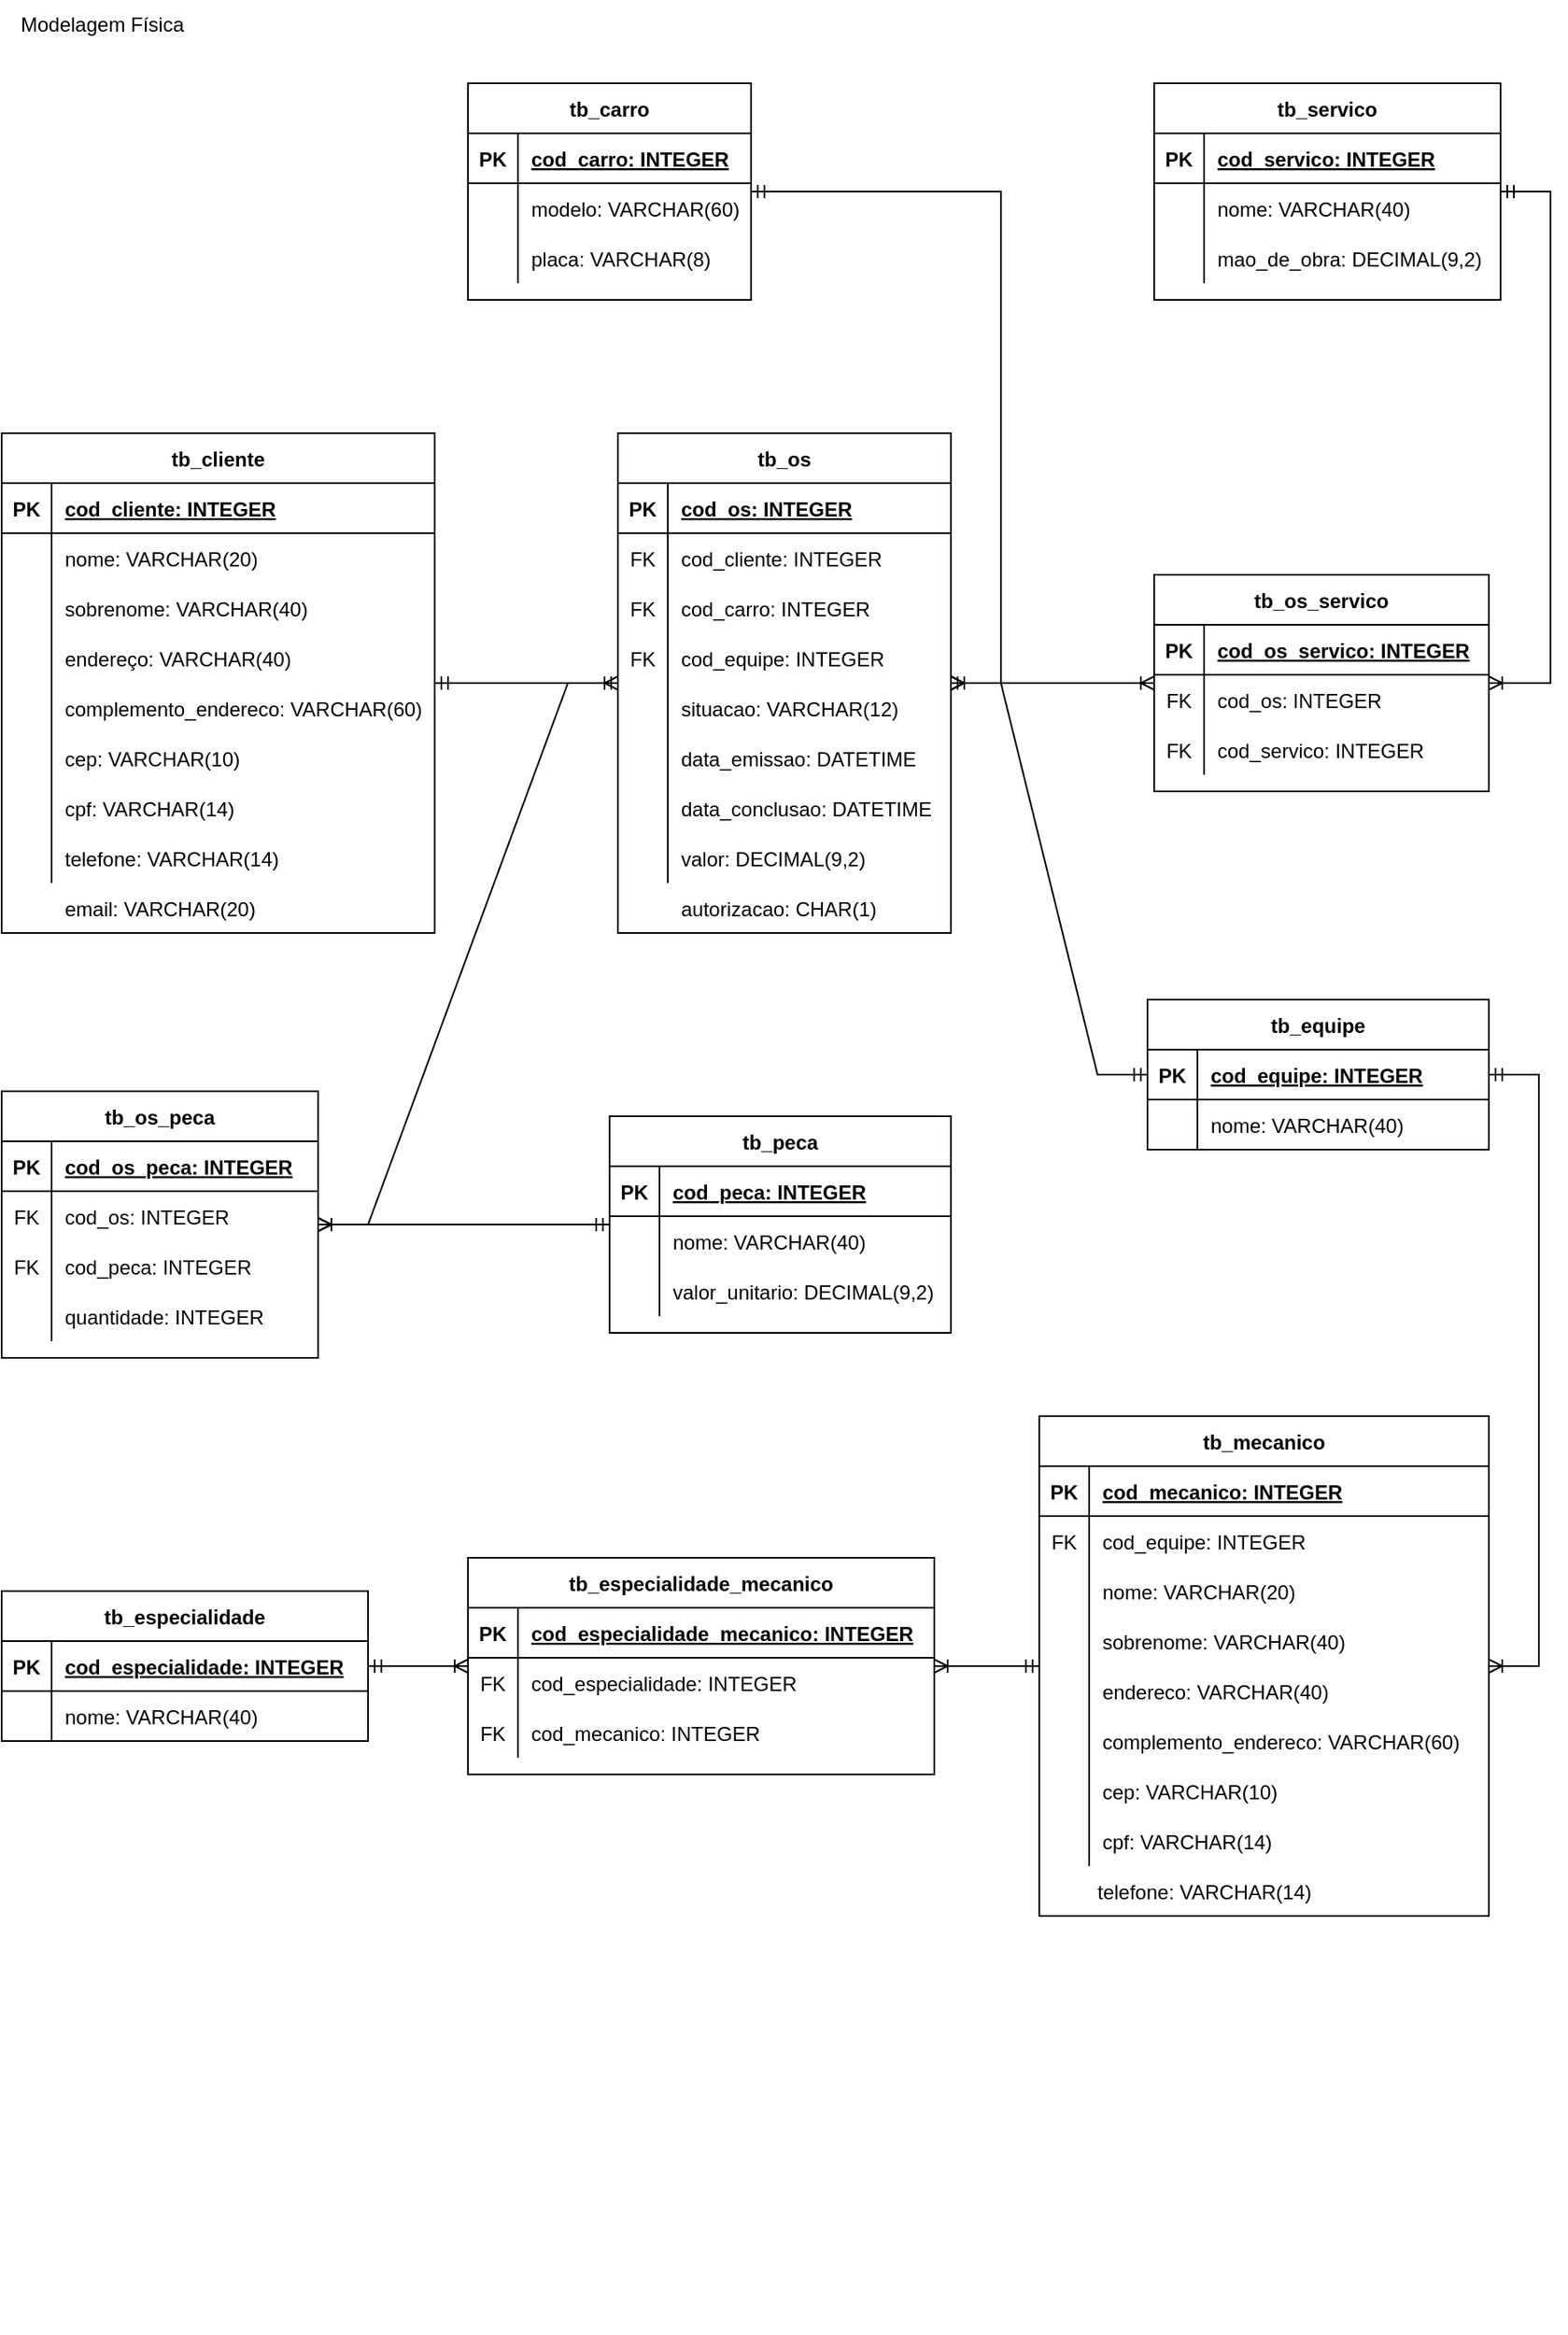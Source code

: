 <mxfile version="20.8.21" type="device"><diagram id="R2lEEEUBdFMjLlhIrx00" name="Page-1"><mxGraphModel dx="1970" dy="484" grid="1" gridSize="10" guides="1" tooltips="1" connect="1" arrows="1" fold="1" page="1" pageScale="1" pageWidth="850" pageHeight="1100" math="0" shadow="0" extFonts="Permanent Marker^https://fonts.googleapis.com/css?family=Permanent+Marker"><root><mxCell id="0"/><mxCell id="1" parent="0"/><mxCell id="kR7XuDyARgtKQcnC4l5c-128" value="Modelagem Física" style="text;html=1;align=center;verticalAlign=middle;resizable=0;points=[];autosize=1;strokeColor=none;fillColor=none;" parent="1" vertex="1"><mxGeometry x="-120" y="20" width="120" height="30" as="geometry"/></mxCell><mxCell id="8lU5Gevcw-4BUhV6_usn-103" value="tb_cliente" style="shape=table;startSize=30;container=1;collapsible=1;childLayout=tableLayout;fixedRows=1;rowLines=0;fontStyle=1;align=center;resizeLast=1;" parent="1" vertex="1"><mxGeometry x="-120" y="280" width="260" height="300" as="geometry"/></mxCell><mxCell id="8lU5Gevcw-4BUhV6_usn-104" value="" style="shape=tableRow;horizontal=0;startSize=0;swimlaneHead=0;swimlaneBody=0;fillColor=none;collapsible=0;dropTarget=0;points=[[0,0.5],[1,0.5]];portConstraint=eastwest;top=0;left=0;right=0;bottom=1;" parent="8lU5Gevcw-4BUhV6_usn-103" vertex="1"><mxGeometry y="30" width="260" height="30" as="geometry"/></mxCell><mxCell id="8lU5Gevcw-4BUhV6_usn-105" value="PK" style="shape=partialRectangle;connectable=0;fillColor=none;top=0;left=0;bottom=0;right=0;fontStyle=1;overflow=hidden;" parent="8lU5Gevcw-4BUhV6_usn-104" vertex="1"><mxGeometry width="30" height="30" as="geometry"><mxRectangle width="30" height="30" as="alternateBounds"/></mxGeometry></mxCell><mxCell id="8lU5Gevcw-4BUhV6_usn-106" value="cod_cliente: INTEGER" style="shape=partialRectangle;connectable=0;fillColor=none;top=0;left=0;bottom=0;right=0;align=left;spacingLeft=6;fontStyle=5;overflow=hidden;" parent="8lU5Gevcw-4BUhV6_usn-104" vertex="1"><mxGeometry x="30" width="230" height="30" as="geometry"><mxRectangle width="230" height="30" as="alternateBounds"/></mxGeometry></mxCell><mxCell id="8lU5Gevcw-4BUhV6_usn-107" value="" style="shape=tableRow;horizontal=0;startSize=0;swimlaneHead=0;swimlaneBody=0;fillColor=none;collapsible=0;dropTarget=0;points=[[0,0.5],[1,0.5]];portConstraint=eastwest;top=0;left=0;right=0;bottom=0;" parent="8lU5Gevcw-4BUhV6_usn-103" vertex="1"><mxGeometry y="60" width="260" height="30" as="geometry"/></mxCell><mxCell id="8lU5Gevcw-4BUhV6_usn-108" value="" style="shape=partialRectangle;connectable=0;fillColor=none;top=0;left=0;bottom=0;right=0;editable=1;overflow=hidden;" parent="8lU5Gevcw-4BUhV6_usn-107" vertex="1"><mxGeometry width="30" height="30" as="geometry"><mxRectangle width="30" height="30" as="alternateBounds"/></mxGeometry></mxCell><mxCell id="8lU5Gevcw-4BUhV6_usn-109" value="nome: VARCHAR(20)" style="shape=partialRectangle;connectable=0;fillColor=none;top=0;left=0;bottom=0;right=0;align=left;spacingLeft=6;overflow=hidden;" parent="8lU5Gevcw-4BUhV6_usn-107" vertex="1"><mxGeometry x="30" width="230" height="30" as="geometry"><mxRectangle width="230" height="30" as="alternateBounds"/></mxGeometry></mxCell><mxCell id="8lU5Gevcw-4BUhV6_usn-110" value="" style="shape=tableRow;horizontal=0;startSize=0;swimlaneHead=0;swimlaneBody=0;fillColor=none;collapsible=0;dropTarget=0;points=[[0,0.5],[1,0.5]];portConstraint=eastwest;top=0;left=0;right=0;bottom=0;" parent="8lU5Gevcw-4BUhV6_usn-103" vertex="1"><mxGeometry y="90" width="260" height="30" as="geometry"/></mxCell><mxCell id="8lU5Gevcw-4BUhV6_usn-111" value="" style="shape=partialRectangle;connectable=0;fillColor=none;top=0;left=0;bottom=0;right=0;editable=1;overflow=hidden;" parent="8lU5Gevcw-4BUhV6_usn-110" vertex="1"><mxGeometry width="30" height="30" as="geometry"><mxRectangle width="30" height="30" as="alternateBounds"/></mxGeometry></mxCell><mxCell id="8lU5Gevcw-4BUhV6_usn-112" value="sobrenome: VARCHAR(40)" style="shape=partialRectangle;connectable=0;fillColor=none;top=0;left=0;bottom=0;right=0;align=left;spacingLeft=6;overflow=hidden;" parent="8lU5Gevcw-4BUhV6_usn-110" vertex="1"><mxGeometry x="30" width="230" height="30" as="geometry"><mxRectangle width="230" height="30" as="alternateBounds"/></mxGeometry></mxCell><mxCell id="8lU5Gevcw-4BUhV6_usn-113" value="" style="shape=tableRow;horizontal=0;startSize=0;swimlaneHead=0;swimlaneBody=0;fillColor=none;collapsible=0;dropTarget=0;points=[[0,0.5],[1,0.5]];portConstraint=eastwest;top=0;left=0;right=0;bottom=0;" parent="8lU5Gevcw-4BUhV6_usn-103" vertex="1"><mxGeometry y="120" width="260" height="30" as="geometry"/></mxCell><mxCell id="8lU5Gevcw-4BUhV6_usn-114" value="" style="shape=partialRectangle;connectable=0;fillColor=none;top=0;left=0;bottom=0;right=0;editable=1;overflow=hidden;" parent="8lU5Gevcw-4BUhV6_usn-113" vertex="1"><mxGeometry width="30" height="30" as="geometry"><mxRectangle width="30" height="30" as="alternateBounds"/></mxGeometry></mxCell><mxCell id="8lU5Gevcw-4BUhV6_usn-115" value="endereço: VARCHAR(40)" style="shape=partialRectangle;connectable=0;fillColor=none;top=0;left=0;bottom=0;right=0;align=left;spacingLeft=6;overflow=hidden;" parent="8lU5Gevcw-4BUhV6_usn-113" vertex="1"><mxGeometry x="30" width="230" height="30" as="geometry"><mxRectangle width="230" height="30" as="alternateBounds"/></mxGeometry></mxCell><mxCell id="8lU5Gevcw-4BUhV6_usn-116" value="" style="shape=tableRow;horizontal=0;startSize=0;swimlaneHead=0;swimlaneBody=0;fillColor=none;collapsible=0;dropTarget=0;points=[[0,0.5],[1,0.5]];portConstraint=eastwest;top=0;left=0;right=0;bottom=0;" parent="8lU5Gevcw-4BUhV6_usn-103" vertex="1"><mxGeometry y="150" width="260" height="30" as="geometry"/></mxCell><mxCell id="8lU5Gevcw-4BUhV6_usn-117" value="" style="shape=partialRectangle;connectable=0;fillColor=none;top=0;left=0;bottom=0;right=0;editable=1;overflow=hidden;" parent="8lU5Gevcw-4BUhV6_usn-116" vertex="1"><mxGeometry width="30" height="30" as="geometry"><mxRectangle width="30" height="30" as="alternateBounds"/></mxGeometry></mxCell><mxCell id="8lU5Gevcw-4BUhV6_usn-118" value="complemento_endereco: VARCHAR(60)" style="shape=partialRectangle;connectable=0;fillColor=none;top=0;left=0;bottom=0;right=0;align=left;spacingLeft=6;overflow=hidden;" parent="8lU5Gevcw-4BUhV6_usn-116" vertex="1"><mxGeometry x="30" width="230" height="30" as="geometry"><mxRectangle width="230" height="30" as="alternateBounds"/></mxGeometry></mxCell><mxCell id="8lU5Gevcw-4BUhV6_usn-119" value="" style="shape=tableRow;horizontal=0;startSize=0;swimlaneHead=0;swimlaneBody=0;fillColor=none;collapsible=0;dropTarget=0;points=[[0,0.5],[1,0.5]];portConstraint=eastwest;top=0;left=0;right=0;bottom=0;" parent="8lU5Gevcw-4BUhV6_usn-103" vertex="1"><mxGeometry y="180" width="260" height="30" as="geometry"/></mxCell><mxCell id="8lU5Gevcw-4BUhV6_usn-120" value="" style="shape=partialRectangle;connectable=0;fillColor=none;top=0;left=0;bottom=0;right=0;editable=1;overflow=hidden;" parent="8lU5Gevcw-4BUhV6_usn-119" vertex="1"><mxGeometry width="30" height="30" as="geometry"><mxRectangle width="30" height="30" as="alternateBounds"/></mxGeometry></mxCell><mxCell id="8lU5Gevcw-4BUhV6_usn-121" value="cep: VARCHAR(10)" style="shape=partialRectangle;connectable=0;fillColor=none;top=0;left=0;bottom=0;right=0;align=left;spacingLeft=6;overflow=hidden;" parent="8lU5Gevcw-4BUhV6_usn-119" vertex="1"><mxGeometry x="30" width="230" height="30" as="geometry"><mxRectangle width="230" height="30" as="alternateBounds"/></mxGeometry></mxCell><mxCell id="8lU5Gevcw-4BUhV6_usn-122" value="" style="shape=tableRow;horizontal=0;startSize=0;swimlaneHead=0;swimlaneBody=0;fillColor=none;collapsible=0;dropTarget=0;points=[[0,0.5],[1,0.5]];portConstraint=eastwest;top=0;left=0;right=0;bottom=0;" parent="8lU5Gevcw-4BUhV6_usn-103" vertex="1"><mxGeometry y="210" width="260" height="30" as="geometry"/></mxCell><mxCell id="8lU5Gevcw-4BUhV6_usn-123" value="" style="shape=partialRectangle;connectable=0;fillColor=none;top=0;left=0;bottom=0;right=0;editable=1;overflow=hidden;" parent="8lU5Gevcw-4BUhV6_usn-122" vertex="1"><mxGeometry width="30" height="30" as="geometry"><mxRectangle width="30" height="30" as="alternateBounds"/></mxGeometry></mxCell><mxCell id="8lU5Gevcw-4BUhV6_usn-124" value="cpf: VARCHAR(14)" style="shape=partialRectangle;connectable=0;fillColor=none;top=0;left=0;bottom=0;right=0;align=left;spacingLeft=6;overflow=hidden;" parent="8lU5Gevcw-4BUhV6_usn-122" vertex="1"><mxGeometry x="30" width="230" height="30" as="geometry"><mxRectangle width="230" height="30" as="alternateBounds"/></mxGeometry></mxCell><mxCell id="8lU5Gevcw-4BUhV6_usn-125" value="" style="shape=tableRow;horizontal=0;startSize=0;swimlaneHead=0;swimlaneBody=0;fillColor=none;collapsible=0;dropTarget=0;points=[[0,0.5],[1,0.5]];portConstraint=eastwest;top=0;left=0;right=0;bottom=0;" parent="8lU5Gevcw-4BUhV6_usn-103" vertex="1"><mxGeometry y="240" width="260" height="30" as="geometry"/></mxCell><mxCell id="8lU5Gevcw-4BUhV6_usn-126" value="" style="shape=partialRectangle;connectable=0;fillColor=none;top=0;left=0;bottom=0;right=0;editable=1;overflow=hidden;" parent="8lU5Gevcw-4BUhV6_usn-125" vertex="1"><mxGeometry width="30" height="30" as="geometry"><mxRectangle width="30" height="30" as="alternateBounds"/></mxGeometry></mxCell><mxCell id="8lU5Gevcw-4BUhV6_usn-127" value="telefone: VARCHAR(14)" style="shape=partialRectangle;connectable=0;fillColor=none;top=0;left=0;bottom=0;right=0;align=left;spacingLeft=6;overflow=hidden;" parent="8lU5Gevcw-4BUhV6_usn-125" vertex="1"><mxGeometry x="30" width="230" height="30" as="geometry"><mxRectangle width="230" height="30" as="alternateBounds"/></mxGeometry></mxCell><mxCell id="8lU5Gevcw-4BUhV6_usn-128" value="tb_carro" style="shape=table;startSize=30;container=1;collapsible=1;childLayout=tableLayout;fixedRows=1;rowLines=0;fontStyle=1;align=center;resizeLast=1;" parent="1" vertex="1"><mxGeometry x="160" y="70" width="170" height="130" as="geometry"/></mxCell><mxCell id="8lU5Gevcw-4BUhV6_usn-129" value="" style="shape=tableRow;horizontal=0;startSize=0;swimlaneHead=0;swimlaneBody=0;fillColor=none;collapsible=0;dropTarget=0;points=[[0,0.5],[1,0.5]];portConstraint=eastwest;top=0;left=0;right=0;bottom=1;" parent="8lU5Gevcw-4BUhV6_usn-128" vertex="1"><mxGeometry y="30" width="170" height="30" as="geometry"/></mxCell><mxCell id="8lU5Gevcw-4BUhV6_usn-130" value="PK" style="shape=partialRectangle;connectable=0;fillColor=none;top=0;left=0;bottom=0;right=0;fontStyle=1;overflow=hidden;" parent="8lU5Gevcw-4BUhV6_usn-129" vertex="1"><mxGeometry width="30" height="30" as="geometry"><mxRectangle width="30" height="30" as="alternateBounds"/></mxGeometry></mxCell><mxCell id="8lU5Gevcw-4BUhV6_usn-131" value="cod_carro: INTEGER" style="shape=partialRectangle;connectable=0;fillColor=none;top=0;left=0;bottom=0;right=0;align=left;spacingLeft=6;fontStyle=5;overflow=hidden;" parent="8lU5Gevcw-4BUhV6_usn-129" vertex="1"><mxGeometry x="30" width="140" height="30" as="geometry"><mxRectangle width="140" height="30" as="alternateBounds"/></mxGeometry></mxCell><mxCell id="8lU5Gevcw-4BUhV6_usn-138" value="" style="shape=tableRow;horizontal=0;startSize=0;swimlaneHead=0;swimlaneBody=0;fillColor=none;collapsible=0;dropTarget=0;points=[[0,0.5],[1,0.5]];portConstraint=eastwest;top=0;left=0;right=0;bottom=0;" parent="8lU5Gevcw-4BUhV6_usn-128" vertex="1"><mxGeometry y="60" width="170" height="30" as="geometry"/></mxCell><mxCell id="8lU5Gevcw-4BUhV6_usn-139" value="" style="shape=partialRectangle;connectable=0;fillColor=none;top=0;left=0;bottom=0;right=0;editable=1;overflow=hidden;" parent="8lU5Gevcw-4BUhV6_usn-138" vertex="1"><mxGeometry width="30" height="30" as="geometry"><mxRectangle width="30" height="30" as="alternateBounds"/></mxGeometry></mxCell><mxCell id="8lU5Gevcw-4BUhV6_usn-140" value="modelo: VARCHAR(60)" style="shape=partialRectangle;connectable=0;fillColor=none;top=0;left=0;bottom=0;right=0;align=left;spacingLeft=6;overflow=hidden;" parent="8lU5Gevcw-4BUhV6_usn-138" vertex="1"><mxGeometry x="30" width="140" height="30" as="geometry"><mxRectangle width="140" height="30" as="alternateBounds"/></mxGeometry></mxCell><mxCell id="8lU5Gevcw-4BUhV6_usn-141" value="" style="shape=tableRow;horizontal=0;startSize=0;swimlaneHead=0;swimlaneBody=0;fillColor=none;collapsible=0;dropTarget=0;points=[[0,0.5],[1,0.5]];portConstraint=eastwest;top=0;left=0;right=0;bottom=0;" parent="8lU5Gevcw-4BUhV6_usn-128" vertex="1"><mxGeometry y="90" width="170" height="30" as="geometry"/></mxCell><mxCell id="8lU5Gevcw-4BUhV6_usn-142" value="" style="shape=partialRectangle;connectable=0;fillColor=none;top=0;left=0;bottom=0;right=0;editable=1;overflow=hidden;" parent="8lU5Gevcw-4BUhV6_usn-141" vertex="1"><mxGeometry width="30" height="30" as="geometry"><mxRectangle width="30" height="30" as="alternateBounds"/></mxGeometry></mxCell><mxCell id="8lU5Gevcw-4BUhV6_usn-143" value="placa: VARCHAR(8)" style="shape=partialRectangle;connectable=0;fillColor=none;top=0;left=0;bottom=0;right=0;align=left;spacingLeft=6;overflow=hidden;" parent="8lU5Gevcw-4BUhV6_usn-141" vertex="1"><mxGeometry x="30" width="140" height="30" as="geometry"><mxRectangle width="140" height="30" as="alternateBounds"/></mxGeometry></mxCell><mxCell id="8lU5Gevcw-4BUhV6_usn-153" value="tb_os_servico" style="shape=table;startSize=30;container=1;collapsible=1;childLayout=tableLayout;fixedRows=1;rowLines=0;fontStyle=1;align=center;resizeLast=1;" parent="1" vertex="1"><mxGeometry x="572" y="365" width="201" height="130" as="geometry"/></mxCell><mxCell id="8lU5Gevcw-4BUhV6_usn-154" value="" style="shape=tableRow;horizontal=0;startSize=0;swimlaneHead=0;swimlaneBody=0;fillColor=none;collapsible=0;dropTarget=0;points=[[0,0.5],[1,0.5]];portConstraint=eastwest;top=0;left=0;right=0;bottom=1;" parent="8lU5Gevcw-4BUhV6_usn-153" vertex="1"><mxGeometry y="30" width="201" height="30" as="geometry"/></mxCell><mxCell id="8lU5Gevcw-4BUhV6_usn-155" value="PK" style="shape=partialRectangle;connectable=0;fillColor=none;top=0;left=0;bottom=0;right=0;fontStyle=1;overflow=hidden;" parent="8lU5Gevcw-4BUhV6_usn-154" vertex="1"><mxGeometry width="30" height="30" as="geometry"><mxRectangle width="30" height="30" as="alternateBounds"/></mxGeometry></mxCell><mxCell id="8lU5Gevcw-4BUhV6_usn-156" value="cod_os_servico: INTEGER" style="shape=partialRectangle;connectable=0;fillColor=none;top=0;left=0;bottom=0;right=0;align=left;spacingLeft=6;fontStyle=5;overflow=hidden;" parent="8lU5Gevcw-4BUhV6_usn-154" vertex="1"><mxGeometry x="30" width="171" height="30" as="geometry"><mxRectangle width="171" height="30" as="alternateBounds"/></mxGeometry></mxCell><mxCell id="8lU5Gevcw-4BUhV6_usn-157" value="" style="shape=tableRow;horizontal=0;startSize=0;swimlaneHead=0;swimlaneBody=0;fillColor=none;collapsible=0;dropTarget=0;points=[[0,0.5],[1,0.5]];portConstraint=eastwest;top=0;left=0;right=0;bottom=0;" parent="8lU5Gevcw-4BUhV6_usn-153" vertex="1"><mxGeometry y="60" width="201" height="30" as="geometry"/></mxCell><mxCell id="8lU5Gevcw-4BUhV6_usn-158" value="FK" style="shape=partialRectangle;connectable=0;fillColor=none;top=0;left=0;bottom=0;right=0;editable=1;overflow=hidden;" parent="8lU5Gevcw-4BUhV6_usn-157" vertex="1"><mxGeometry width="30" height="30" as="geometry"><mxRectangle width="30" height="30" as="alternateBounds"/></mxGeometry></mxCell><mxCell id="8lU5Gevcw-4BUhV6_usn-159" value="cod_os: INTEGER" style="shape=partialRectangle;connectable=0;fillColor=none;top=0;left=0;bottom=0;right=0;align=left;spacingLeft=6;overflow=hidden;" parent="8lU5Gevcw-4BUhV6_usn-157" vertex="1"><mxGeometry x="30" width="171" height="30" as="geometry"><mxRectangle width="171" height="30" as="alternateBounds"/></mxGeometry></mxCell><mxCell id="8lU5Gevcw-4BUhV6_usn-160" value="" style="shape=tableRow;horizontal=0;startSize=0;swimlaneHead=0;swimlaneBody=0;fillColor=none;collapsible=0;dropTarget=0;points=[[0,0.5],[1,0.5]];portConstraint=eastwest;top=0;left=0;right=0;bottom=0;" parent="8lU5Gevcw-4BUhV6_usn-153" vertex="1"><mxGeometry y="90" width="201" height="30" as="geometry"/></mxCell><mxCell id="8lU5Gevcw-4BUhV6_usn-161" value="FK" style="shape=partialRectangle;connectable=0;fillColor=none;top=0;left=0;bottom=0;right=0;editable=1;overflow=hidden;" parent="8lU5Gevcw-4BUhV6_usn-160" vertex="1"><mxGeometry width="30" height="30" as="geometry"><mxRectangle width="30" height="30" as="alternateBounds"/></mxGeometry></mxCell><mxCell id="8lU5Gevcw-4BUhV6_usn-162" value="cod_servico: INTEGER" style="shape=partialRectangle;connectable=0;fillColor=none;top=0;left=0;bottom=0;right=0;align=left;spacingLeft=6;overflow=hidden;" parent="8lU5Gevcw-4BUhV6_usn-160" vertex="1"><mxGeometry x="30" width="171" height="30" as="geometry"><mxRectangle width="171" height="30" as="alternateBounds"/></mxGeometry></mxCell><mxCell id="_BoU_bPB3XrLLMUy5Pug-1" value="tb_os_peca" style="shape=table;startSize=30;container=1;collapsible=1;childLayout=tableLayout;fixedRows=1;rowLines=0;fontStyle=1;align=center;resizeLast=1;" parent="1" vertex="1"><mxGeometry x="-120" y="675" width="190" height="160" as="geometry"/></mxCell><mxCell id="_BoU_bPB3XrLLMUy5Pug-2" value="" style="shape=tableRow;horizontal=0;startSize=0;swimlaneHead=0;swimlaneBody=0;fillColor=none;collapsible=0;dropTarget=0;points=[[0,0.5],[1,0.5]];portConstraint=eastwest;top=0;left=0;right=0;bottom=1;" parent="_BoU_bPB3XrLLMUy5Pug-1" vertex="1"><mxGeometry y="30" width="190" height="30" as="geometry"/></mxCell><mxCell id="_BoU_bPB3XrLLMUy5Pug-3" value="PK" style="shape=partialRectangle;connectable=0;fillColor=none;top=0;left=0;bottom=0;right=0;fontStyle=1;overflow=hidden;" parent="_BoU_bPB3XrLLMUy5Pug-2" vertex="1"><mxGeometry width="30" height="30" as="geometry"><mxRectangle width="30" height="30" as="alternateBounds"/></mxGeometry></mxCell><mxCell id="_BoU_bPB3XrLLMUy5Pug-4" value="cod_os_peca: INTEGER" style="shape=partialRectangle;connectable=0;fillColor=none;top=0;left=0;bottom=0;right=0;align=left;spacingLeft=6;fontStyle=5;overflow=hidden;" parent="_BoU_bPB3XrLLMUy5Pug-2" vertex="1"><mxGeometry x="30" width="160" height="30" as="geometry"><mxRectangle width="160" height="30" as="alternateBounds"/></mxGeometry></mxCell><mxCell id="_BoU_bPB3XrLLMUy5Pug-5" value="" style="shape=tableRow;horizontal=0;startSize=0;swimlaneHead=0;swimlaneBody=0;fillColor=none;collapsible=0;dropTarget=0;points=[[0,0.5],[1,0.5]];portConstraint=eastwest;top=0;left=0;right=0;bottom=0;" parent="_BoU_bPB3XrLLMUy5Pug-1" vertex="1"><mxGeometry y="60" width="190" height="30" as="geometry"/></mxCell><mxCell id="_BoU_bPB3XrLLMUy5Pug-6" value="FK" style="shape=partialRectangle;connectable=0;fillColor=none;top=0;left=0;bottom=0;right=0;editable=1;overflow=hidden;" parent="_BoU_bPB3XrLLMUy5Pug-5" vertex="1"><mxGeometry width="30" height="30" as="geometry"><mxRectangle width="30" height="30" as="alternateBounds"/></mxGeometry></mxCell><mxCell id="_BoU_bPB3XrLLMUy5Pug-7" value="cod_os: INTEGER" style="shape=partialRectangle;connectable=0;fillColor=none;top=0;left=0;bottom=0;right=0;align=left;spacingLeft=6;overflow=hidden;" parent="_BoU_bPB3XrLLMUy5Pug-5" vertex="1"><mxGeometry x="30" width="160" height="30" as="geometry"><mxRectangle width="160" height="30" as="alternateBounds"/></mxGeometry></mxCell><mxCell id="_BoU_bPB3XrLLMUy5Pug-8" value="" style="shape=tableRow;horizontal=0;startSize=0;swimlaneHead=0;swimlaneBody=0;fillColor=none;collapsible=0;dropTarget=0;points=[[0,0.5],[1,0.5]];portConstraint=eastwest;top=0;left=0;right=0;bottom=0;" parent="_BoU_bPB3XrLLMUy5Pug-1" vertex="1"><mxGeometry y="90" width="190" height="30" as="geometry"/></mxCell><mxCell id="_BoU_bPB3XrLLMUy5Pug-9" value="FK" style="shape=partialRectangle;connectable=0;fillColor=none;top=0;left=0;bottom=0;right=0;editable=1;overflow=hidden;" parent="_BoU_bPB3XrLLMUy5Pug-8" vertex="1"><mxGeometry width="30" height="30" as="geometry"><mxRectangle width="30" height="30" as="alternateBounds"/></mxGeometry></mxCell><mxCell id="_BoU_bPB3XrLLMUy5Pug-10" value="cod_peca: INTEGER" style="shape=partialRectangle;connectable=0;fillColor=none;top=0;left=0;bottom=0;right=0;align=left;spacingLeft=6;overflow=hidden;" parent="_BoU_bPB3XrLLMUy5Pug-8" vertex="1"><mxGeometry x="30" width="160" height="30" as="geometry"><mxRectangle width="160" height="30" as="alternateBounds"/></mxGeometry></mxCell><mxCell id="_BoU_bPB3XrLLMUy5Pug-11" value="" style="shape=tableRow;horizontal=0;startSize=0;swimlaneHead=0;swimlaneBody=0;fillColor=none;collapsible=0;dropTarget=0;points=[[0,0.5],[1,0.5]];portConstraint=eastwest;top=0;left=0;right=0;bottom=0;" parent="_BoU_bPB3XrLLMUy5Pug-1" vertex="1"><mxGeometry y="120" width="190" height="30" as="geometry"/></mxCell><mxCell id="_BoU_bPB3XrLLMUy5Pug-12" value="" style="shape=partialRectangle;connectable=0;fillColor=none;top=0;left=0;bottom=0;right=0;editable=1;overflow=hidden;" parent="_BoU_bPB3XrLLMUy5Pug-11" vertex="1"><mxGeometry width="30" height="30" as="geometry"><mxRectangle width="30" height="30" as="alternateBounds"/></mxGeometry></mxCell><mxCell id="_BoU_bPB3XrLLMUy5Pug-13" value="quantidade: INTEGER" style="shape=partialRectangle;connectable=0;fillColor=none;top=0;left=0;bottom=0;right=0;align=left;spacingLeft=6;overflow=hidden;" parent="_BoU_bPB3XrLLMUy5Pug-11" vertex="1"><mxGeometry x="30" width="160" height="30" as="geometry"><mxRectangle width="160" height="30" as="alternateBounds"/></mxGeometry></mxCell><mxCell id="_BoU_bPB3XrLLMUy5Pug-26" value="tb_peca" style="shape=table;startSize=30;container=1;collapsible=1;childLayout=tableLayout;fixedRows=1;rowLines=0;fontStyle=1;align=center;resizeLast=1;" parent="1" vertex="1"><mxGeometry x="245" y="690" width="205" height="130" as="geometry"/></mxCell><mxCell id="_BoU_bPB3XrLLMUy5Pug-27" value="" style="shape=tableRow;horizontal=0;startSize=0;swimlaneHead=0;swimlaneBody=0;fillColor=none;collapsible=0;dropTarget=0;points=[[0,0.5],[1,0.5]];portConstraint=eastwest;top=0;left=0;right=0;bottom=1;" parent="_BoU_bPB3XrLLMUy5Pug-26" vertex="1"><mxGeometry y="30" width="205" height="30" as="geometry"/></mxCell><mxCell id="_BoU_bPB3XrLLMUy5Pug-28" value="PK" style="shape=partialRectangle;connectable=0;fillColor=none;top=0;left=0;bottom=0;right=0;fontStyle=1;overflow=hidden;" parent="_BoU_bPB3XrLLMUy5Pug-27" vertex="1"><mxGeometry width="30" height="30" as="geometry"><mxRectangle width="30" height="30" as="alternateBounds"/></mxGeometry></mxCell><mxCell id="_BoU_bPB3XrLLMUy5Pug-29" value="cod_peca: INTEGER" style="shape=partialRectangle;connectable=0;fillColor=none;top=0;left=0;bottom=0;right=0;align=left;spacingLeft=6;fontStyle=5;overflow=hidden;" parent="_BoU_bPB3XrLLMUy5Pug-27" vertex="1"><mxGeometry x="30" width="175" height="30" as="geometry"><mxRectangle width="175" height="30" as="alternateBounds"/></mxGeometry></mxCell><mxCell id="_BoU_bPB3XrLLMUy5Pug-30" value="" style="shape=tableRow;horizontal=0;startSize=0;swimlaneHead=0;swimlaneBody=0;fillColor=none;collapsible=0;dropTarget=0;points=[[0,0.5],[1,0.5]];portConstraint=eastwest;top=0;left=0;right=0;bottom=0;" parent="_BoU_bPB3XrLLMUy5Pug-26" vertex="1"><mxGeometry y="60" width="205" height="30" as="geometry"/></mxCell><mxCell id="_BoU_bPB3XrLLMUy5Pug-31" value="" style="shape=partialRectangle;connectable=0;fillColor=none;top=0;left=0;bottom=0;right=0;editable=1;overflow=hidden;" parent="_BoU_bPB3XrLLMUy5Pug-30" vertex="1"><mxGeometry width="30" height="30" as="geometry"><mxRectangle width="30" height="30" as="alternateBounds"/></mxGeometry></mxCell><mxCell id="_BoU_bPB3XrLLMUy5Pug-32" value="nome: VARCHAR(40)" style="shape=partialRectangle;connectable=0;fillColor=none;top=0;left=0;bottom=0;right=0;align=left;spacingLeft=6;overflow=hidden;" parent="_BoU_bPB3XrLLMUy5Pug-30" vertex="1"><mxGeometry x="30" width="175" height="30" as="geometry"><mxRectangle width="175" height="30" as="alternateBounds"/></mxGeometry></mxCell><mxCell id="_BoU_bPB3XrLLMUy5Pug-33" value="" style="shape=tableRow;horizontal=0;startSize=0;swimlaneHead=0;swimlaneBody=0;fillColor=none;collapsible=0;dropTarget=0;points=[[0,0.5],[1,0.5]];portConstraint=eastwest;top=0;left=0;right=0;bottom=0;" parent="_BoU_bPB3XrLLMUy5Pug-26" vertex="1"><mxGeometry y="90" width="205" height="30" as="geometry"/></mxCell><mxCell id="_BoU_bPB3XrLLMUy5Pug-34" value="" style="shape=partialRectangle;connectable=0;fillColor=none;top=0;left=0;bottom=0;right=0;editable=1;overflow=hidden;" parent="_BoU_bPB3XrLLMUy5Pug-33" vertex="1"><mxGeometry width="30" height="30" as="geometry"><mxRectangle width="30" height="30" as="alternateBounds"/></mxGeometry></mxCell><mxCell id="_BoU_bPB3XrLLMUy5Pug-35" value="valor_unitario: DECIMAL(9,2)" style="shape=partialRectangle;connectable=0;fillColor=none;top=0;left=0;bottom=0;right=0;align=left;spacingLeft=6;overflow=hidden;" parent="_BoU_bPB3XrLLMUy5Pug-33" vertex="1"><mxGeometry x="30" width="175" height="30" as="geometry"><mxRectangle width="175" height="30" as="alternateBounds"/></mxGeometry></mxCell><mxCell id="_BoU_bPB3XrLLMUy5Pug-51" value="tb_servico" style="shape=table;startSize=30;container=1;collapsible=1;childLayout=tableLayout;fixedRows=1;rowLines=0;fontStyle=1;align=center;resizeLast=1;" parent="1" vertex="1"><mxGeometry x="572" y="70" width="208" height="130" as="geometry"/></mxCell><mxCell id="_BoU_bPB3XrLLMUy5Pug-52" value="" style="shape=tableRow;horizontal=0;startSize=0;swimlaneHead=0;swimlaneBody=0;fillColor=none;collapsible=0;dropTarget=0;points=[[0,0.5],[1,0.5]];portConstraint=eastwest;top=0;left=0;right=0;bottom=1;" parent="_BoU_bPB3XrLLMUy5Pug-51" vertex="1"><mxGeometry y="30" width="208" height="30" as="geometry"/></mxCell><mxCell id="_BoU_bPB3XrLLMUy5Pug-53" value="PK" style="shape=partialRectangle;connectable=0;fillColor=none;top=0;left=0;bottom=0;right=0;fontStyle=1;overflow=hidden;" parent="_BoU_bPB3XrLLMUy5Pug-52" vertex="1"><mxGeometry width="30" height="30" as="geometry"><mxRectangle width="30" height="30" as="alternateBounds"/></mxGeometry></mxCell><mxCell id="_BoU_bPB3XrLLMUy5Pug-54" value="cod_servico: INTEGER" style="shape=partialRectangle;connectable=0;fillColor=none;top=0;left=0;bottom=0;right=0;align=left;spacingLeft=6;fontStyle=5;overflow=hidden;" parent="_BoU_bPB3XrLLMUy5Pug-52" vertex="1"><mxGeometry x="30" width="178" height="30" as="geometry"><mxRectangle width="178" height="30" as="alternateBounds"/></mxGeometry></mxCell><mxCell id="_BoU_bPB3XrLLMUy5Pug-55" value="" style="shape=tableRow;horizontal=0;startSize=0;swimlaneHead=0;swimlaneBody=0;fillColor=none;collapsible=0;dropTarget=0;points=[[0,0.5],[1,0.5]];portConstraint=eastwest;top=0;left=0;right=0;bottom=0;" parent="_BoU_bPB3XrLLMUy5Pug-51" vertex="1"><mxGeometry y="60" width="208" height="30" as="geometry"/></mxCell><mxCell id="_BoU_bPB3XrLLMUy5Pug-56" value="" style="shape=partialRectangle;connectable=0;fillColor=none;top=0;left=0;bottom=0;right=0;editable=1;overflow=hidden;" parent="_BoU_bPB3XrLLMUy5Pug-55" vertex="1"><mxGeometry width="30" height="30" as="geometry"><mxRectangle width="30" height="30" as="alternateBounds"/></mxGeometry></mxCell><mxCell id="_BoU_bPB3XrLLMUy5Pug-57" value="nome: VARCHAR(40)" style="shape=partialRectangle;connectable=0;fillColor=none;top=0;left=0;bottom=0;right=0;align=left;spacingLeft=6;overflow=hidden;" parent="_BoU_bPB3XrLLMUy5Pug-55" vertex="1"><mxGeometry x="30" width="178" height="30" as="geometry"><mxRectangle width="178" height="30" as="alternateBounds"/></mxGeometry></mxCell><mxCell id="_BoU_bPB3XrLLMUy5Pug-58" value="" style="shape=tableRow;horizontal=0;startSize=0;swimlaneHead=0;swimlaneBody=0;fillColor=none;collapsible=0;dropTarget=0;points=[[0,0.5],[1,0.5]];portConstraint=eastwest;top=0;left=0;right=0;bottom=0;" parent="_BoU_bPB3XrLLMUy5Pug-51" vertex="1"><mxGeometry y="90" width="208" height="30" as="geometry"/></mxCell><mxCell id="_BoU_bPB3XrLLMUy5Pug-59" value="" style="shape=partialRectangle;connectable=0;fillColor=none;top=0;left=0;bottom=0;right=0;editable=1;overflow=hidden;" parent="_BoU_bPB3XrLLMUy5Pug-58" vertex="1"><mxGeometry width="30" height="30" as="geometry"><mxRectangle width="30" height="30" as="alternateBounds"/></mxGeometry></mxCell><mxCell id="_BoU_bPB3XrLLMUy5Pug-60" value="mao_de_obra: DECIMAL(9,2)" style="shape=partialRectangle;connectable=0;fillColor=none;top=0;left=0;bottom=0;right=0;align=left;spacingLeft=6;overflow=hidden;" parent="_BoU_bPB3XrLLMUy5Pug-58" vertex="1"><mxGeometry x="30" width="178" height="30" as="geometry"><mxRectangle width="178" height="30" as="alternateBounds"/></mxGeometry></mxCell><mxCell id="_BoU_bPB3XrLLMUy5Pug-76" value="" style="edgeStyle=entityRelationEdgeStyle;fontSize=12;html=1;endArrow=ERoneToMany;startArrow=ERmandOne;rounded=0;" parent="1" source="_BoU_bPB3XrLLMUy5Pug-26" target="_BoU_bPB3XrLLMUy5Pug-1" edge="1"><mxGeometry width="100" height="100" relative="1" as="geometry"><mxPoint x="360" y="500" as="sourcePoint"/><mxPoint x="120" y="860" as="targetPoint"/></mxGeometry></mxCell><mxCell id="_BoU_bPB3XrLLMUy5Pug-78" value="tb_os" style="shape=table;startSize=30;container=1;collapsible=1;childLayout=tableLayout;fixedRows=1;rowLines=0;fontStyle=1;align=center;resizeLast=1;" parent="1" vertex="1"><mxGeometry x="250" y="280" width="200" height="300" as="geometry"/></mxCell><mxCell id="_BoU_bPB3XrLLMUy5Pug-79" value="" style="shape=tableRow;horizontal=0;startSize=0;swimlaneHead=0;swimlaneBody=0;fillColor=none;collapsible=0;dropTarget=0;points=[[0,0.5],[1,0.5]];portConstraint=eastwest;top=0;left=0;right=0;bottom=1;" parent="_BoU_bPB3XrLLMUy5Pug-78" vertex="1"><mxGeometry y="30" width="200" height="30" as="geometry"/></mxCell><mxCell id="_BoU_bPB3XrLLMUy5Pug-80" value="PK" style="shape=partialRectangle;connectable=0;fillColor=none;top=0;left=0;bottom=0;right=0;fontStyle=1;overflow=hidden;" parent="_BoU_bPB3XrLLMUy5Pug-79" vertex="1"><mxGeometry width="30" height="30" as="geometry"><mxRectangle width="30" height="30" as="alternateBounds"/></mxGeometry></mxCell><mxCell id="_BoU_bPB3XrLLMUy5Pug-81" value="cod_os: INTEGER" style="shape=partialRectangle;connectable=0;fillColor=none;top=0;left=0;bottom=0;right=0;align=left;spacingLeft=6;fontStyle=5;overflow=hidden;" parent="_BoU_bPB3XrLLMUy5Pug-79" vertex="1"><mxGeometry x="30" width="170" height="30" as="geometry"><mxRectangle width="170" height="30" as="alternateBounds"/></mxGeometry></mxCell><mxCell id="_BoU_bPB3XrLLMUy5Pug-82" value="" style="shape=tableRow;horizontal=0;startSize=0;swimlaneHead=0;swimlaneBody=0;fillColor=none;collapsible=0;dropTarget=0;points=[[0,0.5],[1,0.5]];portConstraint=eastwest;top=0;left=0;right=0;bottom=0;" parent="_BoU_bPB3XrLLMUy5Pug-78" vertex="1"><mxGeometry y="60" width="200" height="30" as="geometry"/></mxCell><mxCell id="_BoU_bPB3XrLLMUy5Pug-83" value="FK" style="shape=partialRectangle;connectable=0;fillColor=none;top=0;left=0;bottom=0;right=0;editable=1;overflow=hidden;" parent="_BoU_bPB3XrLLMUy5Pug-82" vertex="1"><mxGeometry width="30" height="30" as="geometry"><mxRectangle width="30" height="30" as="alternateBounds"/></mxGeometry></mxCell><mxCell id="_BoU_bPB3XrLLMUy5Pug-84" value="cod_cliente: INTEGER" style="shape=partialRectangle;connectable=0;fillColor=none;top=0;left=0;bottom=0;right=0;align=left;spacingLeft=6;overflow=hidden;" parent="_BoU_bPB3XrLLMUy5Pug-82" vertex="1"><mxGeometry x="30" width="170" height="30" as="geometry"><mxRectangle width="170" height="30" as="alternateBounds"/></mxGeometry></mxCell><mxCell id="_BoU_bPB3XrLLMUy5Pug-85" value="" style="shape=tableRow;horizontal=0;startSize=0;swimlaneHead=0;swimlaneBody=0;fillColor=none;collapsible=0;dropTarget=0;points=[[0,0.5],[1,0.5]];portConstraint=eastwest;top=0;left=0;right=0;bottom=0;" parent="_BoU_bPB3XrLLMUy5Pug-78" vertex="1"><mxGeometry y="90" width="200" height="30" as="geometry"/></mxCell><mxCell id="_BoU_bPB3XrLLMUy5Pug-86" value="FK" style="shape=partialRectangle;connectable=0;fillColor=none;top=0;left=0;bottom=0;right=0;editable=1;overflow=hidden;" parent="_BoU_bPB3XrLLMUy5Pug-85" vertex="1"><mxGeometry width="30" height="30" as="geometry"><mxRectangle width="30" height="30" as="alternateBounds"/></mxGeometry></mxCell><mxCell id="_BoU_bPB3XrLLMUy5Pug-87" value="cod_carro: INTEGER" style="shape=partialRectangle;connectable=0;fillColor=none;top=0;left=0;bottom=0;right=0;align=left;spacingLeft=6;overflow=hidden;" parent="_BoU_bPB3XrLLMUy5Pug-85" vertex="1"><mxGeometry x="30" width="170" height="30" as="geometry"><mxRectangle width="170" height="30" as="alternateBounds"/></mxGeometry></mxCell><mxCell id="_BoU_bPB3XrLLMUy5Pug-88" value="" style="shape=tableRow;horizontal=0;startSize=0;swimlaneHead=0;swimlaneBody=0;fillColor=none;collapsible=0;dropTarget=0;points=[[0,0.5],[1,0.5]];portConstraint=eastwest;top=0;left=0;right=0;bottom=0;" parent="_BoU_bPB3XrLLMUy5Pug-78" vertex="1"><mxGeometry y="120" width="200" height="30" as="geometry"/></mxCell><mxCell id="_BoU_bPB3XrLLMUy5Pug-89" value="FK" style="shape=partialRectangle;connectable=0;fillColor=none;top=0;left=0;bottom=0;right=0;editable=1;overflow=hidden;" parent="_BoU_bPB3XrLLMUy5Pug-88" vertex="1"><mxGeometry width="30" height="30" as="geometry"><mxRectangle width="30" height="30" as="alternateBounds"/></mxGeometry></mxCell><mxCell id="_BoU_bPB3XrLLMUy5Pug-90" value="cod_equipe: INTEGER" style="shape=partialRectangle;connectable=0;fillColor=none;top=0;left=0;bottom=0;right=0;align=left;spacingLeft=6;overflow=hidden;" parent="_BoU_bPB3XrLLMUy5Pug-88" vertex="1"><mxGeometry x="30" width="170" height="30" as="geometry"><mxRectangle width="170" height="30" as="alternateBounds"/></mxGeometry></mxCell><mxCell id="_BoU_bPB3XrLLMUy5Pug-91" value="" style="shape=tableRow;horizontal=0;startSize=0;swimlaneHead=0;swimlaneBody=0;fillColor=none;collapsible=0;dropTarget=0;points=[[0,0.5],[1,0.5]];portConstraint=eastwest;top=0;left=0;right=0;bottom=0;" parent="_BoU_bPB3XrLLMUy5Pug-78" vertex="1"><mxGeometry y="150" width="200" height="30" as="geometry"/></mxCell><mxCell id="_BoU_bPB3XrLLMUy5Pug-92" value="" style="shape=partialRectangle;connectable=0;fillColor=none;top=0;left=0;bottom=0;right=0;editable=1;overflow=hidden;" parent="_BoU_bPB3XrLLMUy5Pug-91" vertex="1"><mxGeometry width="30" height="30" as="geometry"><mxRectangle width="30" height="30" as="alternateBounds"/></mxGeometry></mxCell><mxCell id="_BoU_bPB3XrLLMUy5Pug-93" value="situacao: VARCHAR(12)" style="shape=partialRectangle;connectable=0;fillColor=none;top=0;left=0;bottom=0;right=0;align=left;spacingLeft=6;overflow=hidden;" parent="_BoU_bPB3XrLLMUy5Pug-91" vertex="1"><mxGeometry x="30" width="170" height="30" as="geometry"><mxRectangle width="170" height="30" as="alternateBounds"/></mxGeometry></mxCell><mxCell id="_BoU_bPB3XrLLMUy5Pug-94" value="" style="shape=tableRow;horizontal=0;startSize=0;swimlaneHead=0;swimlaneBody=0;fillColor=none;collapsible=0;dropTarget=0;points=[[0,0.5],[1,0.5]];portConstraint=eastwest;top=0;left=0;right=0;bottom=0;" parent="_BoU_bPB3XrLLMUy5Pug-78" vertex="1"><mxGeometry y="180" width="200" height="30" as="geometry"/></mxCell><mxCell id="_BoU_bPB3XrLLMUy5Pug-95" value="" style="shape=partialRectangle;connectable=0;fillColor=none;top=0;left=0;bottom=0;right=0;editable=1;overflow=hidden;" parent="_BoU_bPB3XrLLMUy5Pug-94" vertex="1"><mxGeometry width="30" height="30" as="geometry"><mxRectangle width="30" height="30" as="alternateBounds"/></mxGeometry></mxCell><mxCell id="_BoU_bPB3XrLLMUy5Pug-96" value="data_emissao: DATETIME" style="shape=partialRectangle;connectable=0;fillColor=none;top=0;left=0;bottom=0;right=0;align=left;spacingLeft=6;overflow=hidden;" parent="_BoU_bPB3XrLLMUy5Pug-94" vertex="1"><mxGeometry x="30" width="170" height="30" as="geometry"><mxRectangle width="170" height="30" as="alternateBounds"/></mxGeometry></mxCell><mxCell id="_BoU_bPB3XrLLMUy5Pug-97" value="" style="shape=tableRow;horizontal=0;startSize=0;swimlaneHead=0;swimlaneBody=0;fillColor=none;collapsible=0;dropTarget=0;points=[[0,0.5],[1,0.5]];portConstraint=eastwest;top=0;left=0;right=0;bottom=0;" parent="_BoU_bPB3XrLLMUy5Pug-78" vertex="1"><mxGeometry y="210" width="200" height="30" as="geometry"/></mxCell><mxCell id="_BoU_bPB3XrLLMUy5Pug-98" value="" style="shape=partialRectangle;connectable=0;fillColor=none;top=0;left=0;bottom=0;right=0;editable=1;overflow=hidden;" parent="_BoU_bPB3XrLLMUy5Pug-97" vertex="1"><mxGeometry width="30" height="30" as="geometry"><mxRectangle width="30" height="30" as="alternateBounds"/></mxGeometry></mxCell><mxCell id="_BoU_bPB3XrLLMUy5Pug-99" value="data_conclusao: DATETIME" style="shape=partialRectangle;connectable=0;fillColor=none;top=0;left=0;bottom=0;right=0;align=left;spacingLeft=6;overflow=hidden;" parent="_BoU_bPB3XrLLMUy5Pug-97" vertex="1"><mxGeometry x="30" width="170" height="30" as="geometry"><mxRectangle width="170" height="30" as="alternateBounds"/></mxGeometry></mxCell><mxCell id="_BoU_bPB3XrLLMUy5Pug-100" value="" style="shape=tableRow;horizontal=0;startSize=0;swimlaneHead=0;swimlaneBody=0;fillColor=none;collapsible=0;dropTarget=0;points=[[0,0.5],[1,0.5]];portConstraint=eastwest;top=0;left=0;right=0;bottom=0;" parent="_BoU_bPB3XrLLMUy5Pug-78" vertex="1"><mxGeometry y="240" width="200" height="30" as="geometry"/></mxCell><mxCell id="_BoU_bPB3XrLLMUy5Pug-101" value="" style="shape=partialRectangle;connectable=0;fillColor=none;top=0;left=0;bottom=0;right=0;editable=1;overflow=hidden;" parent="_BoU_bPB3XrLLMUy5Pug-100" vertex="1"><mxGeometry width="30" height="30" as="geometry"><mxRectangle width="30" height="30" as="alternateBounds"/></mxGeometry></mxCell><mxCell id="_BoU_bPB3XrLLMUy5Pug-102" value="valor: DECIMAL(9,2)" style="shape=partialRectangle;connectable=0;fillColor=none;top=0;left=0;bottom=0;right=0;align=left;spacingLeft=6;overflow=hidden;" parent="_BoU_bPB3XrLLMUy5Pug-100" vertex="1"><mxGeometry x="30" width="170" height="30" as="geometry"><mxRectangle width="170" height="30" as="alternateBounds"/></mxGeometry></mxCell><mxCell id="_BoU_bPB3XrLLMUy5Pug-103" value="tb_equipe" style="shape=table;startSize=30;container=1;collapsible=1;childLayout=tableLayout;fixedRows=1;rowLines=0;fontStyle=1;align=center;resizeLast=1;" parent="1" vertex="1"><mxGeometry x="568" y="620" width="205" height="90" as="geometry"/></mxCell><mxCell id="_BoU_bPB3XrLLMUy5Pug-104" value="" style="shape=tableRow;horizontal=0;startSize=0;swimlaneHead=0;swimlaneBody=0;fillColor=none;collapsible=0;dropTarget=0;points=[[0,0.5],[1,0.5]];portConstraint=eastwest;top=0;left=0;right=0;bottom=1;" parent="_BoU_bPB3XrLLMUy5Pug-103" vertex="1"><mxGeometry y="30" width="205" height="30" as="geometry"/></mxCell><mxCell id="_BoU_bPB3XrLLMUy5Pug-105" value="PK" style="shape=partialRectangle;connectable=0;fillColor=none;top=0;left=0;bottom=0;right=0;fontStyle=1;overflow=hidden;" parent="_BoU_bPB3XrLLMUy5Pug-104" vertex="1"><mxGeometry width="30" height="30" as="geometry"><mxRectangle width="30" height="30" as="alternateBounds"/></mxGeometry></mxCell><mxCell id="_BoU_bPB3XrLLMUy5Pug-106" value="cod_equipe: INTEGER" style="shape=partialRectangle;connectable=0;fillColor=none;top=0;left=0;bottom=0;right=0;align=left;spacingLeft=6;fontStyle=5;overflow=hidden;" parent="_BoU_bPB3XrLLMUy5Pug-104" vertex="1"><mxGeometry x="30" width="175" height="30" as="geometry"><mxRectangle width="175" height="30" as="alternateBounds"/></mxGeometry></mxCell><mxCell id="_BoU_bPB3XrLLMUy5Pug-107" value="" style="shape=tableRow;horizontal=0;startSize=0;swimlaneHead=0;swimlaneBody=0;fillColor=none;collapsible=0;dropTarget=0;points=[[0,0.5],[1,0.5]];portConstraint=eastwest;top=0;left=0;right=0;bottom=0;" parent="_BoU_bPB3XrLLMUy5Pug-103" vertex="1"><mxGeometry y="60" width="205" height="30" as="geometry"/></mxCell><mxCell id="_BoU_bPB3XrLLMUy5Pug-108" value="" style="shape=partialRectangle;connectable=0;fillColor=none;top=0;left=0;bottom=0;right=0;editable=1;overflow=hidden;" parent="_BoU_bPB3XrLLMUy5Pug-107" vertex="1"><mxGeometry width="30" height="30" as="geometry"><mxRectangle width="30" height="30" as="alternateBounds"/></mxGeometry></mxCell><mxCell id="_BoU_bPB3XrLLMUy5Pug-109" value="nome: VARCHAR(40)" style="shape=partialRectangle;connectable=0;fillColor=none;top=0;left=0;bottom=0;right=0;align=left;spacingLeft=6;overflow=hidden;" parent="_BoU_bPB3XrLLMUy5Pug-107" vertex="1"><mxGeometry x="30" width="175" height="30" as="geometry"><mxRectangle width="175" height="30" as="alternateBounds"/></mxGeometry></mxCell><mxCell id="_BoU_bPB3XrLLMUy5Pug-128" value="tb_mecanico" style="shape=table;startSize=30;container=1;collapsible=1;childLayout=tableLayout;fixedRows=1;rowLines=0;fontStyle=1;align=center;resizeLast=1;" parent="1" vertex="1"><mxGeometry x="503" y="870" width="270" height="300" as="geometry"><mxRectangle x="501" y="870" width="110" height="30" as="alternateBounds"/></mxGeometry></mxCell><mxCell id="_BoU_bPB3XrLLMUy5Pug-129" value="" style="shape=tableRow;horizontal=0;startSize=0;swimlaneHead=0;swimlaneBody=0;fillColor=none;collapsible=0;dropTarget=0;points=[[0,0.5],[1,0.5]];portConstraint=eastwest;top=0;left=0;right=0;bottom=1;" parent="_BoU_bPB3XrLLMUy5Pug-128" vertex="1"><mxGeometry y="30" width="270" height="30" as="geometry"/></mxCell><mxCell id="_BoU_bPB3XrLLMUy5Pug-130" value="PK" style="shape=partialRectangle;connectable=0;fillColor=none;top=0;left=0;bottom=0;right=0;fontStyle=1;overflow=hidden;" parent="_BoU_bPB3XrLLMUy5Pug-129" vertex="1"><mxGeometry width="30" height="30" as="geometry"><mxRectangle width="30" height="30" as="alternateBounds"/></mxGeometry></mxCell><mxCell id="_BoU_bPB3XrLLMUy5Pug-131" value="cod_mecanico: INTEGER" style="shape=partialRectangle;connectable=0;fillColor=none;top=0;left=0;bottom=0;right=0;align=left;spacingLeft=6;fontStyle=5;overflow=hidden;" parent="_BoU_bPB3XrLLMUy5Pug-129" vertex="1"><mxGeometry x="30" width="240" height="30" as="geometry"><mxRectangle width="240" height="30" as="alternateBounds"/></mxGeometry></mxCell><mxCell id="_BoU_bPB3XrLLMUy5Pug-132" value="" style="shape=tableRow;horizontal=0;startSize=0;swimlaneHead=0;swimlaneBody=0;fillColor=none;collapsible=0;dropTarget=0;points=[[0,0.5],[1,0.5]];portConstraint=eastwest;top=0;left=0;right=0;bottom=0;" parent="_BoU_bPB3XrLLMUy5Pug-128" vertex="1"><mxGeometry y="60" width="270" height="30" as="geometry"/></mxCell><mxCell id="_BoU_bPB3XrLLMUy5Pug-133" value="FK" style="shape=partialRectangle;connectable=0;fillColor=none;top=0;left=0;bottom=0;right=0;editable=1;overflow=hidden;" parent="_BoU_bPB3XrLLMUy5Pug-132" vertex="1"><mxGeometry width="30" height="30" as="geometry"><mxRectangle width="30" height="30" as="alternateBounds"/></mxGeometry></mxCell><mxCell id="_BoU_bPB3XrLLMUy5Pug-134" value="cod_equipe: INTEGER" style="shape=partialRectangle;connectable=0;fillColor=none;top=0;left=0;bottom=0;right=0;align=left;spacingLeft=6;overflow=hidden;" parent="_BoU_bPB3XrLLMUy5Pug-132" vertex="1"><mxGeometry x="30" width="240" height="30" as="geometry"><mxRectangle width="240" height="30" as="alternateBounds"/></mxGeometry></mxCell><mxCell id="_BoU_bPB3XrLLMUy5Pug-135" value="" style="shape=tableRow;horizontal=0;startSize=0;swimlaneHead=0;swimlaneBody=0;fillColor=none;collapsible=0;dropTarget=0;points=[[0,0.5],[1,0.5]];portConstraint=eastwest;top=0;left=0;right=0;bottom=0;" parent="_BoU_bPB3XrLLMUy5Pug-128" vertex="1"><mxGeometry y="90" width="270" height="30" as="geometry"/></mxCell><mxCell id="_BoU_bPB3XrLLMUy5Pug-136" value="" style="shape=partialRectangle;connectable=0;fillColor=none;top=0;left=0;bottom=0;right=0;editable=1;overflow=hidden;" parent="_BoU_bPB3XrLLMUy5Pug-135" vertex="1"><mxGeometry width="30" height="30" as="geometry"><mxRectangle width="30" height="30" as="alternateBounds"/></mxGeometry></mxCell><mxCell id="_BoU_bPB3XrLLMUy5Pug-137" value="nome: VARCHAR(20)" style="shape=partialRectangle;connectable=0;fillColor=none;top=0;left=0;bottom=0;right=0;align=left;spacingLeft=6;overflow=hidden;" parent="_BoU_bPB3XrLLMUy5Pug-135" vertex="1"><mxGeometry x="30" width="240" height="30" as="geometry"><mxRectangle width="240" height="30" as="alternateBounds"/></mxGeometry></mxCell><mxCell id="_BoU_bPB3XrLLMUy5Pug-138" value="" style="shape=tableRow;horizontal=0;startSize=0;swimlaneHead=0;swimlaneBody=0;fillColor=none;collapsible=0;dropTarget=0;points=[[0,0.5],[1,0.5]];portConstraint=eastwest;top=0;left=0;right=0;bottom=0;" parent="_BoU_bPB3XrLLMUy5Pug-128" vertex="1"><mxGeometry y="120" width="270" height="30" as="geometry"/></mxCell><mxCell id="_BoU_bPB3XrLLMUy5Pug-139" value="" style="shape=partialRectangle;connectable=0;fillColor=none;top=0;left=0;bottom=0;right=0;editable=1;overflow=hidden;" parent="_BoU_bPB3XrLLMUy5Pug-138" vertex="1"><mxGeometry width="30" height="30" as="geometry"><mxRectangle width="30" height="30" as="alternateBounds"/></mxGeometry></mxCell><mxCell id="_BoU_bPB3XrLLMUy5Pug-140" value="sobrenome: VARCHAR(40)" style="shape=partialRectangle;connectable=0;fillColor=none;top=0;left=0;bottom=0;right=0;align=left;spacingLeft=6;overflow=hidden;" parent="_BoU_bPB3XrLLMUy5Pug-138" vertex="1"><mxGeometry x="30" width="240" height="30" as="geometry"><mxRectangle width="240" height="30" as="alternateBounds"/></mxGeometry></mxCell><mxCell id="_BoU_bPB3XrLLMUy5Pug-141" value="" style="shape=tableRow;horizontal=0;startSize=0;swimlaneHead=0;swimlaneBody=0;fillColor=none;collapsible=0;dropTarget=0;points=[[0,0.5],[1,0.5]];portConstraint=eastwest;top=0;left=0;right=0;bottom=0;" parent="_BoU_bPB3XrLLMUy5Pug-128" vertex="1"><mxGeometry y="150" width="270" height="30" as="geometry"/></mxCell><mxCell id="_BoU_bPB3XrLLMUy5Pug-142" value="" style="shape=partialRectangle;connectable=0;fillColor=none;top=0;left=0;bottom=0;right=0;editable=1;overflow=hidden;" parent="_BoU_bPB3XrLLMUy5Pug-141" vertex="1"><mxGeometry width="30" height="30" as="geometry"><mxRectangle width="30" height="30" as="alternateBounds"/></mxGeometry></mxCell><mxCell id="_BoU_bPB3XrLLMUy5Pug-143" value="endereco: VARCHAR(40)" style="shape=partialRectangle;connectable=0;fillColor=none;top=0;left=0;bottom=0;right=0;align=left;spacingLeft=6;overflow=hidden;" parent="_BoU_bPB3XrLLMUy5Pug-141" vertex="1"><mxGeometry x="30" width="240" height="30" as="geometry"><mxRectangle width="240" height="30" as="alternateBounds"/></mxGeometry></mxCell><mxCell id="_BoU_bPB3XrLLMUy5Pug-144" value="" style="shape=tableRow;horizontal=0;startSize=0;swimlaneHead=0;swimlaneBody=0;fillColor=none;collapsible=0;dropTarget=0;points=[[0,0.5],[1,0.5]];portConstraint=eastwest;top=0;left=0;right=0;bottom=0;" parent="_BoU_bPB3XrLLMUy5Pug-128" vertex="1"><mxGeometry y="180" width="270" height="30" as="geometry"/></mxCell><mxCell id="_BoU_bPB3XrLLMUy5Pug-145" value="" style="shape=partialRectangle;connectable=0;fillColor=none;top=0;left=0;bottom=0;right=0;editable=1;overflow=hidden;" parent="_BoU_bPB3XrLLMUy5Pug-144" vertex="1"><mxGeometry width="30" height="30" as="geometry"><mxRectangle width="30" height="30" as="alternateBounds"/></mxGeometry></mxCell><mxCell id="_BoU_bPB3XrLLMUy5Pug-146" value="complemento_endereco: VARCHAR(60)" style="shape=partialRectangle;connectable=0;fillColor=none;top=0;left=0;bottom=0;right=0;align=left;spacingLeft=6;overflow=hidden;" parent="_BoU_bPB3XrLLMUy5Pug-144" vertex="1"><mxGeometry x="30" width="240" height="30" as="geometry"><mxRectangle width="240" height="30" as="alternateBounds"/></mxGeometry></mxCell><mxCell id="_BoU_bPB3XrLLMUy5Pug-147" value="" style="shape=tableRow;horizontal=0;startSize=0;swimlaneHead=0;swimlaneBody=0;fillColor=none;collapsible=0;dropTarget=0;points=[[0,0.5],[1,0.5]];portConstraint=eastwest;top=0;left=0;right=0;bottom=0;" parent="_BoU_bPB3XrLLMUy5Pug-128" vertex="1"><mxGeometry y="210" width="270" height="30" as="geometry"/></mxCell><mxCell id="_BoU_bPB3XrLLMUy5Pug-148" value="" style="shape=partialRectangle;connectable=0;fillColor=none;top=0;left=0;bottom=0;right=0;editable=1;overflow=hidden;" parent="_BoU_bPB3XrLLMUy5Pug-147" vertex="1"><mxGeometry width="30" height="30" as="geometry"><mxRectangle width="30" height="30" as="alternateBounds"/></mxGeometry></mxCell><mxCell id="_BoU_bPB3XrLLMUy5Pug-149" value="cep: VARCHAR(10)" style="shape=partialRectangle;connectable=0;fillColor=none;top=0;left=0;bottom=0;right=0;align=left;spacingLeft=6;overflow=hidden;" parent="_BoU_bPB3XrLLMUy5Pug-147" vertex="1"><mxGeometry x="30" width="240" height="30" as="geometry"><mxRectangle width="240" height="30" as="alternateBounds"/></mxGeometry></mxCell><mxCell id="_BoU_bPB3XrLLMUy5Pug-150" value="" style="shape=tableRow;horizontal=0;startSize=0;swimlaneHead=0;swimlaneBody=0;fillColor=none;collapsible=0;dropTarget=0;points=[[0,0.5],[1,0.5]];portConstraint=eastwest;top=0;left=0;right=0;bottom=0;" parent="_BoU_bPB3XrLLMUy5Pug-128" vertex="1"><mxGeometry y="240" width="270" height="30" as="geometry"/></mxCell><mxCell id="_BoU_bPB3XrLLMUy5Pug-151" value="" style="shape=partialRectangle;connectable=0;fillColor=none;top=0;left=0;bottom=0;right=0;editable=1;overflow=hidden;" parent="_BoU_bPB3XrLLMUy5Pug-150" vertex="1"><mxGeometry width="30" height="30" as="geometry"><mxRectangle width="30" height="30" as="alternateBounds"/></mxGeometry></mxCell><mxCell id="_BoU_bPB3XrLLMUy5Pug-152" value="cpf: VARCHAR(14)" style="shape=partialRectangle;connectable=0;fillColor=none;top=0;left=0;bottom=0;right=0;align=left;spacingLeft=6;overflow=hidden;" parent="_BoU_bPB3XrLLMUy5Pug-150" vertex="1"><mxGeometry x="30" width="240" height="30" as="geometry"><mxRectangle width="240" height="30" as="alternateBounds"/></mxGeometry></mxCell><mxCell id="_BoU_bPB3XrLLMUy5Pug-153" value="" style="edgeStyle=entityRelationEdgeStyle;fontSize=12;html=1;endArrow=ERoneToMany;startArrow=ERmandOne;rounded=0;" parent="1" source="_BoU_bPB3XrLLMUy5Pug-103" target="_BoU_bPB3XrLLMUy5Pug-78" edge="1"><mxGeometry width="100" height="100" relative="1" as="geometry"><mxPoint x="360" y="820" as="sourcePoint"/><mxPoint x="580" y="770" as="targetPoint"/></mxGeometry></mxCell><mxCell id="_BoU_bPB3XrLLMUy5Pug-154" value="" style="edgeStyle=entityRelationEdgeStyle;fontSize=12;html=1;endArrow=ERoneToMany;startArrow=ERmandOne;rounded=0;" parent="1" source="_BoU_bPB3XrLLMUy5Pug-103" target="_BoU_bPB3XrLLMUy5Pug-128" edge="1"><mxGeometry width="100" height="100" relative="1" as="geometry"><mxPoint x="640" y="1040" as="sourcePoint"/><mxPoint x="460" y="720" as="targetPoint"/></mxGeometry></mxCell><mxCell id="_BoU_bPB3XrLLMUy5Pug-155" value="tb_especialidade" style="shape=table;startSize=30;container=1;collapsible=1;childLayout=tableLayout;fixedRows=1;rowLines=0;fontStyle=1;align=center;resizeLast=1;" parent="1" vertex="1"><mxGeometry x="-120" y="975" width="220" height="90" as="geometry"/></mxCell><mxCell id="_BoU_bPB3XrLLMUy5Pug-156" value="" style="shape=tableRow;horizontal=0;startSize=0;swimlaneHead=0;swimlaneBody=0;fillColor=none;collapsible=0;dropTarget=0;points=[[0,0.5],[1,0.5]];portConstraint=eastwest;top=0;left=0;right=0;bottom=1;" parent="_BoU_bPB3XrLLMUy5Pug-155" vertex="1"><mxGeometry y="30" width="220" height="30" as="geometry"/></mxCell><mxCell id="_BoU_bPB3XrLLMUy5Pug-157" value="PK" style="shape=partialRectangle;connectable=0;fillColor=none;top=0;left=0;bottom=0;right=0;fontStyle=1;overflow=hidden;" parent="_BoU_bPB3XrLLMUy5Pug-156" vertex="1"><mxGeometry width="30" height="30" as="geometry"><mxRectangle width="30" height="30" as="alternateBounds"/></mxGeometry></mxCell><mxCell id="_BoU_bPB3XrLLMUy5Pug-158" value="cod_especialidade: INTEGER" style="shape=partialRectangle;connectable=0;fillColor=none;top=0;left=0;bottom=0;right=0;align=left;spacingLeft=6;fontStyle=5;overflow=hidden;" parent="_BoU_bPB3XrLLMUy5Pug-156" vertex="1"><mxGeometry x="30" width="190" height="30" as="geometry"><mxRectangle width="190" height="30" as="alternateBounds"/></mxGeometry></mxCell><mxCell id="_BoU_bPB3XrLLMUy5Pug-159" value="" style="shape=tableRow;horizontal=0;startSize=0;swimlaneHead=0;swimlaneBody=0;fillColor=none;collapsible=0;dropTarget=0;points=[[0,0.5],[1,0.5]];portConstraint=eastwest;top=0;left=0;right=0;bottom=0;" parent="_BoU_bPB3XrLLMUy5Pug-155" vertex="1"><mxGeometry y="60" width="220" height="30" as="geometry"/></mxCell><mxCell id="_BoU_bPB3XrLLMUy5Pug-160" value="" style="shape=partialRectangle;connectable=0;fillColor=none;top=0;left=0;bottom=0;right=0;editable=1;overflow=hidden;" parent="_BoU_bPB3XrLLMUy5Pug-159" vertex="1"><mxGeometry width="30" height="30" as="geometry"><mxRectangle width="30" height="30" as="alternateBounds"/></mxGeometry></mxCell><mxCell id="_BoU_bPB3XrLLMUy5Pug-161" value="nome: VARCHAR(40)" style="shape=partialRectangle;connectable=0;fillColor=none;top=0;left=0;bottom=0;right=0;align=left;spacingLeft=6;overflow=hidden;" parent="_BoU_bPB3XrLLMUy5Pug-159" vertex="1"><mxGeometry x="30" width="190" height="30" as="geometry"><mxRectangle width="190" height="30" as="alternateBounds"/></mxGeometry></mxCell><mxCell id="_BoU_bPB3XrLLMUy5Pug-180" value="tb_especialidade_mecanico" style="shape=table;startSize=30;container=1;collapsible=1;childLayout=tableLayout;fixedRows=1;rowLines=0;fontStyle=1;align=center;resizeLast=1;" parent="1" vertex="1"><mxGeometry x="160" y="955" width="280" height="130" as="geometry"/></mxCell><mxCell id="_BoU_bPB3XrLLMUy5Pug-181" value="" style="shape=tableRow;horizontal=0;startSize=0;swimlaneHead=0;swimlaneBody=0;fillColor=none;collapsible=0;dropTarget=0;points=[[0,0.5],[1,0.5]];portConstraint=eastwest;top=0;left=0;right=0;bottom=1;" parent="_BoU_bPB3XrLLMUy5Pug-180" vertex="1"><mxGeometry y="30" width="280" height="30" as="geometry"/></mxCell><mxCell id="_BoU_bPB3XrLLMUy5Pug-182" value="PK" style="shape=partialRectangle;connectable=0;fillColor=none;top=0;left=0;bottom=0;right=0;fontStyle=1;overflow=hidden;" parent="_BoU_bPB3XrLLMUy5Pug-181" vertex="1"><mxGeometry width="30" height="30" as="geometry"><mxRectangle width="30" height="30" as="alternateBounds"/></mxGeometry></mxCell><mxCell id="_BoU_bPB3XrLLMUy5Pug-183" value="cod_especialidade_mecanico: INTEGER" style="shape=partialRectangle;connectable=0;fillColor=none;top=0;left=0;bottom=0;right=0;align=left;spacingLeft=6;fontStyle=5;overflow=hidden;" parent="_BoU_bPB3XrLLMUy5Pug-181" vertex="1"><mxGeometry x="30" width="250" height="30" as="geometry"><mxRectangle width="250" height="30" as="alternateBounds"/></mxGeometry></mxCell><mxCell id="_BoU_bPB3XrLLMUy5Pug-184" value="" style="shape=tableRow;horizontal=0;startSize=0;swimlaneHead=0;swimlaneBody=0;fillColor=none;collapsible=0;dropTarget=0;points=[[0,0.5],[1,0.5]];portConstraint=eastwest;top=0;left=0;right=0;bottom=0;" parent="_BoU_bPB3XrLLMUy5Pug-180" vertex="1"><mxGeometry y="60" width="280" height="30" as="geometry"/></mxCell><mxCell id="_BoU_bPB3XrLLMUy5Pug-185" value="FK" style="shape=partialRectangle;connectable=0;fillColor=none;top=0;left=0;bottom=0;right=0;editable=1;overflow=hidden;" parent="_BoU_bPB3XrLLMUy5Pug-184" vertex="1"><mxGeometry width="30" height="30" as="geometry"><mxRectangle width="30" height="30" as="alternateBounds"/></mxGeometry></mxCell><mxCell id="_BoU_bPB3XrLLMUy5Pug-186" value="cod_especialidade: INTEGER" style="shape=partialRectangle;connectable=0;fillColor=none;top=0;left=0;bottom=0;right=0;align=left;spacingLeft=6;overflow=hidden;" parent="_BoU_bPB3XrLLMUy5Pug-184" vertex="1"><mxGeometry x="30" width="250" height="30" as="geometry"><mxRectangle width="250" height="30" as="alternateBounds"/></mxGeometry></mxCell><mxCell id="_BoU_bPB3XrLLMUy5Pug-187" value="" style="shape=tableRow;horizontal=0;startSize=0;swimlaneHead=0;swimlaneBody=0;fillColor=none;collapsible=0;dropTarget=0;points=[[0,0.5],[1,0.5]];portConstraint=eastwest;top=0;left=0;right=0;bottom=0;" parent="_BoU_bPB3XrLLMUy5Pug-180" vertex="1"><mxGeometry y="90" width="280" height="30" as="geometry"/></mxCell><mxCell id="_BoU_bPB3XrLLMUy5Pug-188" value="FK" style="shape=partialRectangle;connectable=0;fillColor=none;top=0;left=0;bottom=0;right=0;editable=1;overflow=hidden;" parent="_BoU_bPB3XrLLMUy5Pug-187" vertex="1"><mxGeometry width="30" height="30" as="geometry"><mxRectangle width="30" height="30" as="alternateBounds"/></mxGeometry></mxCell><mxCell id="_BoU_bPB3XrLLMUy5Pug-189" value="cod_mecanico: INTEGER" style="shape=partialRectangle;connectable=0;fillColor=none;top=0;left=0;bottom=0;right=0;align=left;spacingLeft=6;overflow=hidden;" parent="_BoU_bPB3XrLLMUy5Pug-187" vertex="1"><mxGeometry x="30" width="250" height="30" as="geometry"><mxRectangle width="250" height="30" as="alternateBounds"/></mxGeometry></mxCell><mxCell id="_BoU_bPB3XrLLMUy5Pug-230" value="" style="edgeStyle=entityRelationEdgeStyle;fontSize=12;html=1;endArrow=ERoneToMany;startArrow=ERmandOne;rounded=0;" parent="1" source="_BoU_bPB3XrLLMUy5Pug-155" target="_BoU_bPB3XrLLMUy5Pug-180" edge="1"><mxGeometry width="100" height="100" relative="1" as="geometry"><mxPoint x="360" y="1130" as="sourcePoint"/><mxPoint x="460" y="1030" as="targetPoint"/></mxGeometry></mxCell><mxCell id="_BoU_bPB3XrLLMUy5Pug-232" value="" style="edgeStyle=entityRelationEdgeStyle;fontSize=12;html=1;endArrow=ERoneToMany;startArrow=ERmandOne;rounded=0;" parent="1" source="_BoU_bPB3XrLLMUy5Pug-128" target="_BoU_bPB3XrLLMUy5Pug-180" edge="1"><mxGeometry width="100" height="100" relative="1" as="geometry"><mxPoint x="420" y="1130" as="sourcePoint"/><mxPoint x="470" y="1380" as="targetPoint"/></mxGeometry></mxCell><mxCell id="_BoU_bPB3XrLLMUy5Pug-233" value="" style="shape=tableRow;horizontal=0;startSize=0;swimlaneHead=0;swimlaneBody=0;fillColor=none;collapsible=0;dropTarget=0;points=[[0,0.5],[1,0.5]];portConstraint=eastwest;top=0;left=0;right=0;bottom=0;" parent="1" vertex="1"><mxGeometry x="490" y="1390" width="270" height="30" as="geometry"/></mxCell><mxCell id="_BoU_bPB3XrLLMUy5Pug-234" value="" style="shape=partialRectangle;connectable=0;fillColor=none;top=0;left=0;bottom=0;right=0;editable=1;overflow=hidden;" parent="_BoU_bPB3XrLLMUy5Pug-233" vertex="1"><mxGeometry width="30" height="30" as="geometry"><mxRectangle width="30" height="30" as="alternateBounds"/></mxGeometry></mxCell><mxCell id="_BoU_bPB3XrLLMUy5Pug-239" value="" style="edgeStyle=entityRelationEdgeStyle;fontSize=12;html=1;endArrow=ERoneToMany;startArrow=ERmandOne;rounded=0;" parent="1" source="_BoU_bPB3XrLLMUy5Pug-78" target="_BoU_bPB3XrLLMUy5Pug-1" edge="1"><mxGeometry width="100" height="100" relative="1" as="geometry"><mxPoint x="115" y="1005" as="sourcePoint"/><mxPoint x="340" y="650" as="targetPoint"/></mxGeometry></mxCell><mxCell id="_BoU_bPB3XrLLMUy5Pug-240" value="" style="edgeStyle=entityRelationEdgeStyle;fontSize=12;html=1;endArrow=ERoneToMany;startArrow=ERmandOne;rounded=0;" parent="1" source="_BoU_bPB3XrLLMUy5Pug-78" target="8lU5Gevcw-4BUhV6_usn-153" edge="1"><mxGeometry width="100" height="100" relative="1" as="geometry"><mxPoint x="370" y="840" as="sourcePoint"/><mxPoint x="470" y="740" as="targetPoint"/></mxGeometry></mxCell><mxCell id="_BoU_bPB3XrLLMUy5Pug-241" value="" style="edgeStyle=entityRelationEdgeStyle;fontSize=12;html=1;endArrow=ERoneToMany;startArrow=ERmandOne;rounded=0;" parent="1" source="_BoU_bPB3XrLLMUy5Pug-51" target="8lU5Gevcw-4BUhV6_usn-153" edge="1"><mxGeometry width="100" height="100" relative="1" as="geometry"><mxPoint x="370" y="840" as="sourcePoint"/><mxPoint x="470" y="740" as="targetPoint"/></mxGeometry></mxCell><mxCell id="_BoU_bPB3XrLLMUy5Pug-242" value="" style="edgeStyle=entityRelationEdgeStyle;fontSize=12;html=1;endArrow=ERoneToMany;startArrow=ERmandOne;rounded=0;" parent="1" source="8lU5Gevcw-4BUhV6_usn-128" target="_BoU_bPB3XrLLMUy5Pug-78" edge="1"><mxGeometry width="100" height="100" relative="1" as="geometry"><mxPoint x="370" y="740" as="sourcePoint"/><mxPoint x="470" y="640" as="targetPoint"/></mxGeometry></mxCell><mxCell id="_BoU_bPB3XrLLMUy5Pug-243" value="" style="edgeStyle=entityRelationEdgeStyle;fontSize=12;html=1;endArrow=ERoneToMany;startArrow=ERmandOne;rounded=0;" parent="1" source="8lU5Gevcw-4BUhV6_usn-103" target="_BoU_bPB3XrLLMUy5Pug-78" edge="1"><mxGeometry width="100" height="100" relative="1" as="geometry"><mxPoint x="370" y="740" as="sourcePoint"/><mxPoint x="470" y="640" as="targetPoint"/></mxGeometry></mxCell><mxCell id="_BoU_bPB3XrLLMUy5Pug-244" value="" style="shape=tableRow;horizontal=0;startSize=0;swimlaneHead=0;swimlaneBody=0;fillColor=none;collapsible=0;dropTarget=0;points=[[0,0.5],[1,0.5]];portConstraint=eastwest;top=0;left=0;right=0;bottom=0;" parent="1" vertex="1"><mxGeometry x="220" y="910" width="260" height="30" as="geometry"/></mxCell><mxCell id="_BoU_bPB3XrLLMUy5Pug-245" value="" style="shape=partialRectangle;connectable=0;fillColor=none;top=0;left=0;bottom=0;right=0;editable=1;overflow=hidden;" parent="_BoU_bPB3XrLLMUy5Pug-244" vertex="1"><mxGeometry width="30" height="30" as="geometry"><mxRectangle width="30" height="30" as="alternateBounds"/></mxGeometry></mxCell><mxCell id="_BoU_bPB3XrLLMUy5Pug-246" value="autorizacao: CHAR(1)" style="shape=partialRectangle;connectable=0;fillColor=none;top=0;left=0;bottom=0;right=0;align=left;spacingLeft=6;overflow=hidden;" parent="1" vertex="1"><mxGeometry x="280" y="550" width="230" height="30" as="geometry"><mxRectangle width="230" height="30" as="alternateBounds"/></mxGeometry></mxCell><mxCell id="_BoU_bPB3XrLLMUy5Pug-235" value="telefone: VARCHAR(14)" style="shape=partialRectangle;connectable=0;fillColor=none;top=0;left=0;bottom=0;right=0;align=left;spacingLeft=6;overflow=hidden;" parent="1" vertex="1"><mxGeometry x="530" y="1140" width="240" height="30" as="geometry"><mxRectangle width="240" height="30" as="alternateBounds"/></mxGeometry></mxCell><mxCell id="_BoU_bPB3XrLLMUy5Pug-249" value="email: VARCHAR(20)" style="shape=partialRectangle;connectable=0;fillColor=none;top=0;left=0;bottom=0;right=0;align=left;spacingLeft=6;overflow=hidden;" parent="1" vertex="1"><mxGeometry x="-90" y="550" width="230" height="30" as="geometry"><mxRectangle width="230" height="30" as="alternateBounds"/></mxGeometry></mxCell></root></mxGraphModel></diagram></mxfile>
